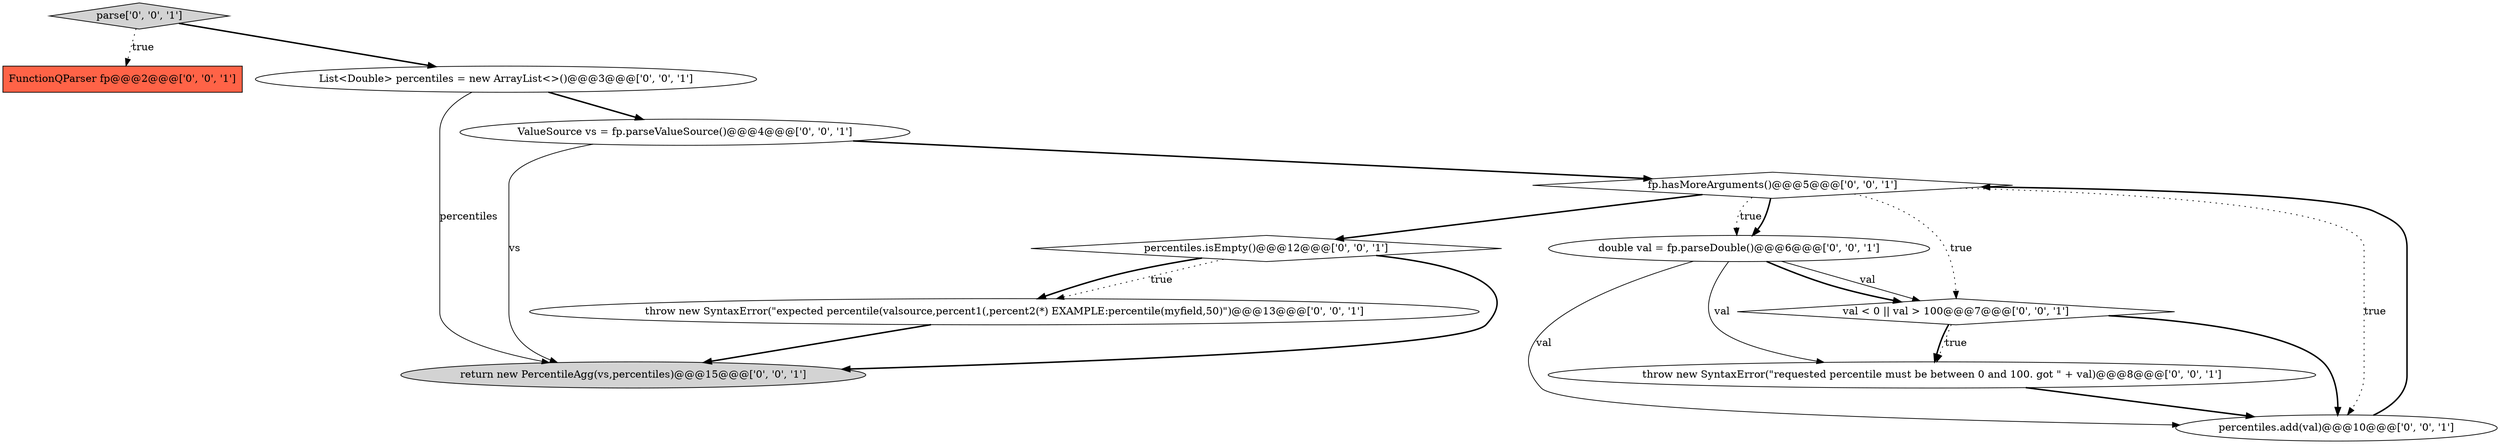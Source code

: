 digraph {
2 [style = filled, label = "return new PercentileAgg(vs,percentiles)@@@15@@@['0', '0', '1']", fillcolor = lightgray, shape = ellipse image = "AAA0AAABBB3BBB"];
9 [style = filled, label = "throw new SyntaxError(\"expected percentile(valsource,percent1(,percent2(*) EXAMPLE:percentile(myfield,50)\")@@@13@@@['0', '0', '1']", fillcolor = white, shape = ellipse image = "AAA0AAABBB3BBB"];
1 [style = filled, label = "fp.hasMoreArguments()@@@5@@@['0', '0', '1']", fillcolor = white, shape = diamond image = "AAA0AAABBB3BBB"];
6 [style = filled, label = "throw new SyntaxError(\"requested percentile must be between 0 and 100. got \" + val)@@@8@@@['0', '0', '1']", fillcolor = white, shape = ellipse image = "AAA0AAABBB3BBB"];
3 [style = filled, label = "parse['0', '0', '1']", fillcolor = lightgray, shape = diamond image = "AAA0AAABBB3BBB"];
7 [style = filled, label = "FunctionQParser fp@@@2@@@['0', '0', '1']", fillcolor = tomato, shape = box image = "AAA0AAABBB3BBB"];
10 [style = filled, label = "val < 0 || val > 100@@@7@@@['0', '0', '1']", fillcolor = white, shape = diamond image = "AAA0AAABBB3BBB"];
11 [style = filled, label = "percentiles.isEmpty()@@@12@@@['0', '0', '1']", fillcolor = white, shape = diamond image = "AAA0AAABBB3BBB"];
0 [style = filled, label = "List<Double> percentiles = new ArrayList<>()@@@3@@@['0', '0', '1']", fillcolor = white, shape = ellipse image = "AAA0AAABBB3BBB"];
8 [style = filled, label = "double val = fp.parseDouble()@@@6@@@['0', '0', '1']", fillcolor = white, shape = ellipse image = "AAA0AAABBB3BBB"];
4 [style = filled, label = "ValueSource vs = fp.parseValueSource()@@@4@@@['0', '0', '1']", fillcolor = white, shape = ellipse image = "AAA0AAABBB3BBB"];
5 [style = filled, label = "percentiles.add(val)@@@10@@@['0', '0', '1']", fillcolor = white, shape = ellipse image = "AAA0AAABBB3BBB"];
0->2 [style = solid, label="percentiles"];
11->9 [style = dotted, label="true"];
1->8 [style = dotted, label="true"];
0->4 [style = bold, label=""];
4->2 [style = solid, label="vs"];
10->6 [style = bold, label=""];
8->10 [style = solid, label="val"];
5->1 [style = bold, label=""];
1->8 [style = bold, label=""];
9->2 [style = bold, label=""];
11->9 [style = bold, label=""];
11->2 [style = bold, label=""];
4->1 [style = bold, label=""];
1->11 [style = bold, label=""];
1->5 [style = dotted, label="true"];
3->0 [style = bold, label=""];
6->5 [style = bold, label=""];
10->6 [style = dotted, label="true"];
8->6 [style = solid, label="val"];
3->7 [style = dotted, label="true"];
8->5 [style = solid, label="val"];
8->10 [style = bold, label=""];
10->5 [style = bold, label=""];
1->10 [style = dotted, label="true"];
}
